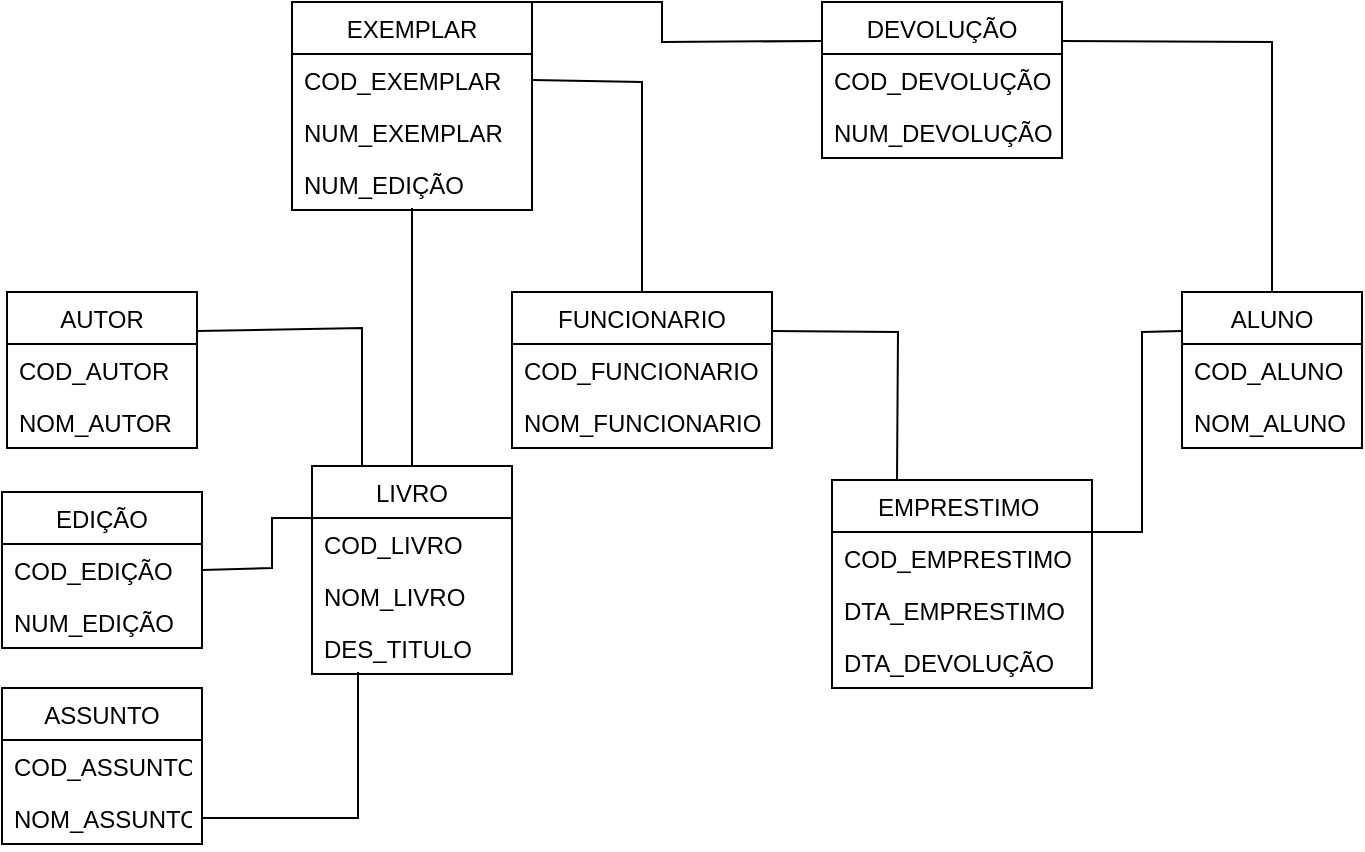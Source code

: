 <mxfile version="20.2.8" type="onedrive"><diagram id="8xjkDOjUn0CnijoHXGSQ" name="Página-1"><mxGraphModel grid="1" page="1" gridSize="10" guides="1" tooltips="1" connect="1" arrows="1" fold="1" pageScale="1" pageWidth="827" pageHeight="1169" math="0" shadow="0"><root><mxCell id="0"/><mxCell id="1" parent="0"/><mxCell id="bJjlfpr-G9yHTb6qfTCH-5" value="ALUNO" style="swimlane;fontStyle=0;childLayout=stackLayout;horizontal=1;startSize=26;fillColor=none;horizontalStack=0;resizeParent=1;resizeParentMax=0;resizeLast=0;collapsible=1;marginBottom=0;" vertex="1" parent="1"><mxGeometry x="700" y="225" width="90" height="78" as="geometry"/></mxCell><mxCell id="bJjlfpr-G9yHTb6qfTCH-6" value="COD_ALUNO" style="text;strokeColor=none;fillColor=none;align=left;verticalAlign=top;spacingLeft=4;spacingRight=4;overflow=hidden;rotatable=0;points=[[0,0.5],[1,0.5]];portConstraint=eastwest;" vertex="1" parent="bJjlfpr-G9yHTb6qfTCH-5"><mxGeometry y="26" width="90" height="26" as="geometry"/></mxCell><mxCell id="bJjlfpr-G9yHTb6qfTCH-7" value="NOM_ALUNO" style="text;strokeColor=none;fillColor=none;align=left;verticalAlign=top;spacingLeft=4;spacingRight=4;overflow=hidden;rotatable=0;points=[[0,0.5],[1,0.5]];portConstraint=eastwest;" vertex="1" parent="bJjlfpr-G9yHTb6qfTCH-5"><mxGeometry y="52" width="90" height="26" as="geometry"/></mxCell><mxCell id="bJjlfpr-G9yHTb6qfTCH-9" value="EXEMPLAR" style="swimlane;fontStyle=0;childLayout=stackLayout;horizontal=1;startSize=26;fillColor=none;horizontalStack=0;resizeParent=1;resizeParentMax=0;resizeLast=0;collapsible=1;marginBottom=0;" vertex="1" parent="1"><mxGeometry x="255" y="80" width="120" height="104" as="geometry"/></mxCell><mxCell id="bJjlfpr-G9yHTb6qfTCH-10" value="COD_EXEMPLAR" style="text;strokeColor=none;fillColor=none;align=left;verticalAlign=top;spacingLeft=4;spacingRight=4;overflow=hidden;rotatable=0;points=[[0,0.5],[1,0.5]];portConstraint=eastwest;" vertex="1" parent="bJjlfpr-G9yHTb6qfTCH-9"><mxGeometry y="26" width="120" height="26" as="geometry"/></mxCell><mxCell id="bJjlfpr-G9yHTb6qfTCH-11" value="NUM_EXEMPLAR" style="text;strokeColor=none;fillColor=none;align=left;verticalAlign=top;spacingLeft=4;spacingRight=4;overflow=hidden;rotatable=0;points=[[0,0.5],[1,0.5]];portConstraint=eastwest;" vertex="1" parent="bJjlfpr-G9yHTb6qfTCH-9"><mxGeometry y="52" width="120" height="26" as="geometry"/></mxCell><mxCell id="bJjlfpr-G9yHTb6qfTCH-12" value="NUM_EDIÇÃO" style="text;strokeColor=none;fillColor=none;align=left;verticalAlign=top;spacingLeft=4;spacingRight=4;overflow=hidden;rotatable=0;points=[[0,0.5],[1,0.5]];portConstraint=eastwest;" vertex="1" parent="bJjlfpr-G9yHTb6qfTCH-9"><mxGeometry y="78" width="120" height="26" as="geometry"/></mxCell><mxCell id="bJjlfpr-G9yHTb6qfTCH-13" value="LIVRO" style="swimlane;fontStyle=0;childLayout=stackLayout;horizontal=1;startSize=26;fillColor=none;horizontalStack=0;resizeParent=1;resizeParentMax=0;resizeLast=0;collapsible=1;marginBottom=0;" vertex="1" parent="1"><mxGeometry x="265" y="312" width="100" height="104" as="geometry"/></mxCell><mxCell id="bJjlfpr-G9yHTb6qfTCH-14" value="COD_LIVRO" style="text;strokeColor=none;fillColor=none;align=left;verticalAlign=top;spacingLeft=4;spacingRight=4;overflow=hidden;rotatable=0;points=[[0,0.5],[1,0.5]];portConstraint=eastwest;" vertex="1" parent="bJjlfpr-G9yHTb6qfTCH-13"><mxGeometry y="26" width="100" height="26" as="geometry"/></mxCell><mxCell id="bJjlfpr-G9yHTb6qfTCH-15" value="NOM_LIVRO" style="text;strokeColor=none;fillColor=none;align=left;verticalAlign=top;spacingLeft=4;spacingRight=4;overflow=hidden;rotatable=0;points=[[0,0.5],[1,0.5]];portConstraint=eastwest;" vertex="1" parent="bJjlfpr-G9yHTb6qfTCH-13"><mxGeometry y="52" width="100" height="26" as="geometry"/></mxCell><mxCell id="bJjlfpr-G9yHTb6qfTCH-44" value="DES_TITULO" style="text;strokeColor=none;fillColor=none;align=left;verticalAlign=top;spacingLeft=4;spacingRight=4;overflow=hidden;rotatable=0;points=[[0,0.5],[1,0.5]];portConstraint=eastwest;" vertex="1" parent="bJjlfpr-G9yHTb6qfTCH-13"><mxGeometry y="78" width="100" height="26" as="geometry"/></mxCell><mxCell id="bJjlfpr-G9yHTb6qfTCH-17" value="EMPRESTIMO " style="swimlane;fontStyle=0;childLayout=stackLayout;horizontal=1;startSize=26;fillColor=none;horizontalStack=0;resizeParent=1;resizeParentMax=0;resizeLast=0;collapsible=1;marginBottom=0;" vertex="1" parent="1"><mxGeometry x="525" y="319" width="130" height="104" as="geometry"/></mxCell><mxCell id="bJjlfpr-G9yHTb6qfTCH-18" value="COD_EMPRESTIMO" style="text;strokeColor=none;fillColor=none;align=left;verticalAlign=top;spacingLeft=4;spacingRight=4;overflow=hidden;rotatable=0;points=[[0,0.5],[1,0.5]];portConstraint=eastwest;" vertex="1" parent="bJjlfpr-G9yHTb6qfTCH-17"><mxGeometry y="26" width="130" height="26" as="geometry"/></mxCell><mxCell id="bJjlfpr-G9yHTb6qfTCH-61" value="DTA_EMPRESTIMO" style="text;strokeColor=none;fillColor=none;align=left;verticalAlign=top;spacingLeft=4;spacingRight=4;overflow=hidden;rotatable=0;points=[[0,0.5],[1,0.5]];portConstraint=eastwest;" vertex="1" parent="bJjlfpr-G9yHTb6qfTCH-17"><mxGeometry y="52" width="130" height="26" as="geometry"/></mxCell><mxCell id="bJjlfpr-G9yHTb6qfTCH-68" value="DTA_DEVOLUÇÃO" style="text;strokeColor=none;fillColor=none;align=left;verticalAlign=top;spacingLeft=4;spacingRight=4;overflow=hidden;rotatable=0;points=[[0,0.5],[1,0.5]];portConstraint=eastwest;" vertex="1" parent="bJjlfpr-G9yHTb6qfTCH-17"><mxGeometry y="78" width="130" height="26" as="geometry"/></mxCell><mxCell id="bJjlfpr-G9yHTb6qfTCH-21" value="FUNCIONARIO" style="swimlane;fontStyle=0;childLayout=stackLayout;horizontal=1;startSize=26;fillColor=none;horizontalStack=0;resizeParent=1;resizeParentMax=0;resizeLast=0;collapsible=1;marginBottom=0;" vertex="1" parent="1"><mxGeometry x="365" y="225" width="130" height="78" as="geometry"/></mxCell><mxCell id="bJjlfpr-G9yHTb6qfTCH-22" value="COD_FUNCIONARIO" style="text;strokeColor=none;fillColor=none;align=left;verticalAlign=top;spacingLeft=4;spacingRight=4;overflow=hidden;rotatable=0;points=[[0,0.5],[1,0.5]];portConstraint=eastwest;" vertex="1" parent="bJjlfpr-G9yHTb6qfTCH-21"><mxGeometry y="26" width="130" height="26" as="geometry"/></mxCell><mxCell id="bJjlfpr-G9yHTb6qfTCH-23" value="NOM_FUNCIONARIO" style="text;strokeColor=none;fillColor=none;align=left;verticalAlign=top;spacingLeft=4;spacingRight=4;overflow=hidden;rotatable=0;points=[[0,0.5],[1,0.5]];portConstraint=eastwest;" vertex="1" parent="bJjlfpr-G9yHTb6qfTCH-21"><mxGeometry y="52" width="130" height="26" as="geometry"/></mxCell><mxCell id="bJjlfpr-G9yHTb6qfTCH-29" value="ASSUNTO" style="swimlane;fontStyle=0;childLayout=stackLayout;horizontal=1;startSize=26;fillColor=none;horizontalStack=0;resizeParent=1;resizeParentMax=0;resizeLast=0;collapsible=1;marginBottom=0;" vertex="1" parent="1"><mxGeometry x="110" y="423" width="100" height="78" as="geometry"/></mxCell><mxCell id="bJjlfpr-G9yHTb6qfTCH-30" value="COD_ASSUNTO" style="text;strokeColor=none;fillColor=none;align=left;verticalAlign=top;spacingLeft=4;spacingRight=4;overflow=hidden;rotatable=0;points=[[0,0.5],[1,0.5]];portConstraint=eastwest;" vertex="1" parent="bJjlfpr-G9yHTb6qfTCH-29"><mxGeometry y="26" width="100" height="26" as="geometry"/></mxCell><mxCell id="bJjlfpr-G9yHTb6qfTCH-31" value="NOM_ASSUNTO" style="text;strokeColor=none;fillColor=none;align=left;verticalAlign=top;spacingLeft=4;spacingRight=4;overflow=hidden;rotatable=0;points=[[0,0.5],[1,0.5]];portConstraint=eastwest;" vertex="1" parent="bJjlfpr-G9yHTb6qfTCH-29"><mxGeometry y="52" width="100" height="26" as="geometry"/></mxCell><mxCell id="bJjlfpr-G9yHTb6qfTCH-33" value="AUTOR" style="swimlane;fontStyle=0;childLayout=stackLayout;horizontal=1;startSize=26;fillColor=none;horizontalStack=0;resizeParent=1;resizeParentMax=0;resizeLast=0;collapsible=1;marginBottom=0;" vertex="1" parent="1"><mxGeometry x="112.5" y="225" width="95" height="78" as="geometry"/></mxCell><mxCell id="bJjlfpr-G9yHTb6qfTCH-34" value="COD_AUTOR" style="text;strokeColor=none;fillColor=none;align=left;verticalAlign=top;spacingLeft=4;spacingRight=4;overflow=hidden;rotatable=0;points=[[0,0.5],[1,0.5]];portConstraint=eastwest;" vertex="1" parent="bJjlfpr-G9yHTb6qfTCH-33"><mxGeometry y="26" width="95" height="26" as="geometry"/></mxCell><mxCell id="bJjlfpr-G9yHTb6qfTCH-35" value="NOM_AUTOR" style="text;strokeColor=none;fillColor=none;align=left;verticalAlign=top;spacingLeft=4;spacingRight=4;overflow=hidden;rotatable=0;points=[[0,0.5],[1,0.5]];portConstraint=eastwest;" vertex="1" parent="bJjlfpr-G9yHTb6qfTCH-33"><mxGeometry y="52" width="95" height="26" as="geometry"/></mxCell><mxCell id="bJjlfpr-G9yHTb6qfTCH-45" value="" style="endArrow=none;html=1;rounded=0;exitX=0.25;exitY=0;exitDx=0;exitDy=0;entryX=1;entryY=0.25;entryDx=0;entryDy=0;" edge="1" parent="1" source="bJjlfpr-G9yHTb6qfTCH-13" target="bJjlfpr-G9yHTb6qfTCH-33"><mxGeometry width="50" height="50" relative="1" as="geometry"><mxPoint x="435" y="423" as="sourcePoint"/><mxPoint x="155" y="323" as="targetPoint"/><Array as="points"><mxPoint x="290" y="243"/></Array></mxGeometry></mxCell><mxCell id="bJjlfpr-G9yHTb6qfTCH-47" value="" style="endArrow=none;html=1;rounded=0;exitX=1;exitY=0.5;exitDx=0;exitDy=0;entryX=0.23;entryY=0.962;entryDx=0;entryDy=0;entryPerimeter=0;" edge="1" parent="1" source="bJjlfpr-G9yHTb6qfTCH-31" target="bJjlfpr-G9yHTb6qfTCH-44"><mxGeometry width="50" height="50" relative="1" as="geometry"><mxPoint x="435" y="423" as="sourcePoint"/><mxPoint x="235" y="433" as="targetPoint"/><Array as="points"><mxPoint x="288" y="488"/></Array></mxGeometry></mxCell><mxCell id="bJjlfpr-G9yHTb6qfTCH-49" value="" style="endArrow=none;html=1;rounded=0;entryX=0.5;entryY=0.962;entryDx=0;entryDy=0;entryPerimeter=0;exitX=0.5;exitY=0;exitDx=0;exitDy=0;" edge="1" parent="1" source="bJjlfpr-G9yHTb6qfTCH-13" target="bJjlfpr-G9yHTb6qfTCH-12"><mxGeometry width="50" height="50" relative="1" as="geometry"><mxPoint x="315" y="240" as="sourcePoint"/><mxPoint x="315" y="193" as="targetPoint"/></mxGeometry></mxCell><mxCell id="bJjlfpr-G9yHTb6qfTCH-56" value="" style="endArrow=none;html=1;rounded=0;exitX=0.25;exitY=0;exitDx=0;exitDy=0;entryX=1;entryY=0.25;entryDx=0;entryDy=0;" edge="1" parent="1" source="bJjlfpr-G9yHTb6qfTCH-17" target="bJjlfpr-G9yHTb6qfTCH-21"><mxGeometry width="50" height="50" relative="1" as="geometry"><mxPoint x="355" y="453" as="sourcePoint"/><mxPoint x="405" y="403" as="targetPoint"/><Array as="points"><mxPoint x="558" y="245"/></Array></mxGeometry></mxCell><mxCell id="bJjlfpr-G9yHTb6qfTCH-63" value="EDIÇÃO" style="swimlane;fontStyle=0;childLayout=stackLayout;horizontal=1;startSize=26;fillColor=none;horizontalStack=0;resizeParent=1;resizeParentMax=0;resizeLast=0;collapsible=1;marginBottom=0;" vertex="1" parent="1"><mxGeometry x="110" y="325" width="100" height="78" as="geometry"/></mxCell><mxCell id="bJjlfpr-G9yHTb6qfTCH-64" value="COD_EDIÇÃO" style="text;strokeColor=none;fillColor=none;align=left;verticalAlign=top;spacingLeft=4;spacingRight=4;overflow=hidden;rotatable=0;points=[[0,0.5],[1,0.5]];portConstraint=eastwest;" vertex="1" parent="bJjlfpr-G9yHTb6qfTCH-63"><mxGeometry y="26" width="100" height="26" as="geometry"/></mxCell><mxCell id="bJjlfpr-G9yHTb6qfTCH-65" value="NUM_EDIÇÃO" style="text;strokeColor=none;fillColor=none;align=left;verticalAlign=top;spacingLeft=4;spacingRight=4;overflow=hidden;rotatable=0;points=[[0,0.5],[1,0.5]];portConstraint=eastwest;" vertex="1" parent="bJjlfpr-G9yHTb6qfTCH-63"><mxGeometry y="52" width="100" height="26" as="geometry"/></mxCell><mxCell id="bJjlfpr-G9yHTb6qfTCH-66" value="" style="endArrow=none;html=1;rounded=0;exitX=1;exitY=0.5;exitDx=0;exitDy=0;entryX=0;entryY=0.25;entryDx=0;entryDy=0;" edge="1" parent="1" source="bJjlfpr-G9yHTb6qfTCH-64" target="bJjlfpr-G9yHTb6qfTCH-13"><mxGeometry width="50" height="50" relative="1" as="geometry"><mxPoint x="355" y="453" as="sourcePoint"/><mxPoint x="405" y="403" as="targetPoint"/><Array as="points"><mxPoint x="245" y="363"/><mxPoint x="245" y="338"/></Array></mxGeometry></mxCell><mxCell id="V7M1hapFu_bXFUhToe8V-1" value="" style="endArrow=none;html=1;rounded=0;entryX=0;entryY=0.25;entryDx=0;entryDy=0;exitX=1;exitY=0.25;exitDx=0;exitDy=0;" edge="1" parent="1" source="bJjlfpr-G9yHTb6qfTCH-17" target="bJjlfpr-G9yHTb6qfTCH-5"><mxGeometry width="50" height="50" relative="1" as="geometry"><mxPoint x="390" y="310" as="sourcePoint"/><mxPoint x="440" y="260" as="targetPoint"/><Array as="points"><mxPoint x="680" y="345"/><mxPoint x="680" y="245"/></Array></mxGeometry></mxCell><mxCell id="V7M1hapFu_bXFUhToe8V-2" value="DEVOLUÇÃO" style="swimlane;fontStyle=0;childLayout=stackLayout;horizontal=1;startSize=26;fillColor=none;horizontalStack=0;resizeParent=1;resizeParentMax=0;resizeLast=0;collapsible=1;marginBottom=0;" vertex="1" parent="1"><mxGeometry x="520" y="80" width="120" height="78" as="geometry"/></mxCell><mxCell id="V7M1hapFu_bXFUhToe8V-3" value="COD_DEVOLUÇÃO" style="text;strokeColor=none;fillColor=none;align=left;verticalAlign=top;spacingLeft=4;spacingRight=4;overflow=hidden;rotatable=0;points=[[0,0.5],[1,0.5]];portConstraint=eastwest;" vertex="1" parent="V7M1hapFu_bXFUhToe8V-2"><mxGeometry y="26" width="120" height="26" as="geometry"/></mxCell><mxCell id="V7M1hapFu_bXFUhToe8V-4" value="NUM_DEVOLUÇÃO" style="text;strokeColor=none;fillColor=none;align=left;verticalAlign=top;spacingLeft=4;spacingRight=4;overflow=hidden;rotatable=0;points=[[0,0.5],[1,0.5]];portConstraint=eastwest;" vertex="1" parent="V7M1hapFu_bXFUhToe8V-2"><mxGeometry y="52" width="120" height="26" as="geometry"/></mxCell><mxCell id="V7M1hapFu_bXFUhToe8V-7" value="" style="endArrow=none;html=1;rounded=0;entryX=1;entryY=0;entryDx=0;entryDy=0;exitX=0;exitY=0.25;exitDx=0;exitDy=0;" edge="1" parent="1" source="V7M1hapFu_bXFUhToe8V-2" target="bJjlfpr-G9yHTb6qfTCH-9"><mxGeometry width="50" height="50" relative="1" as="geometry"><mxPoint x="390" y="310" as="sourcePoint"/><mxPoint x="440" y="260" as="targetPoint"/><Array as="points"><mxPoint x="440" y="100"/><mxPoint x="440" y="80"/></Array></mxGeometry></mxCell><mxCell id="V7M1hapFu_bXFUhToe8V-9" value="" style="endArrow=none;html=1;rounded=0;entryX=1;entryY=0.25;entryDx=0;entryDy=0;exitX=0.5;exitY=0;exitDx=0;exitDy=0;" edge="1" parent="1" source="bJjlfpr-G9yHTb6qfTCH-5" target="V7M1hapFu_bXFUhToe8V-2"><mxGeometry width="50" height="50" relative="1" as="geometry"><mxPoint x="390" y="310" as="sourcePoint"/><mxPoint x="440" y="260" as="targetPoint"/><Array as="points"><mxPoint x="745" y="100"/></Array></mxGeometry></mxCell><mxCell id="V7M1hapFu_bXFUhToe8V-10" value="" style="endArrow=none;html=1;rounded=0;entryX=0.5;entryY=0;entryDx=0;entryDy=0;exitX=1;exitY=0.5;exitDx=0;exitDy=0;" edge="1" parent="1" source="bJjlfpr-G9yHTb6qfTCH-10" target="bJjlfpr-G9yHTb6qfTCH-21"><mxGeometry width="50" height="50" relative="1" as="geometry"><mxPoint x="390" y="310" as="sourcePoint"/><mxPoint x="440" y="260" as="targetPoint"/><Array as="points"><mxPoint x="430" y="120"/></Array></mxGeometry></mxCell></root></mxGraphModel></diagram></mxfile>